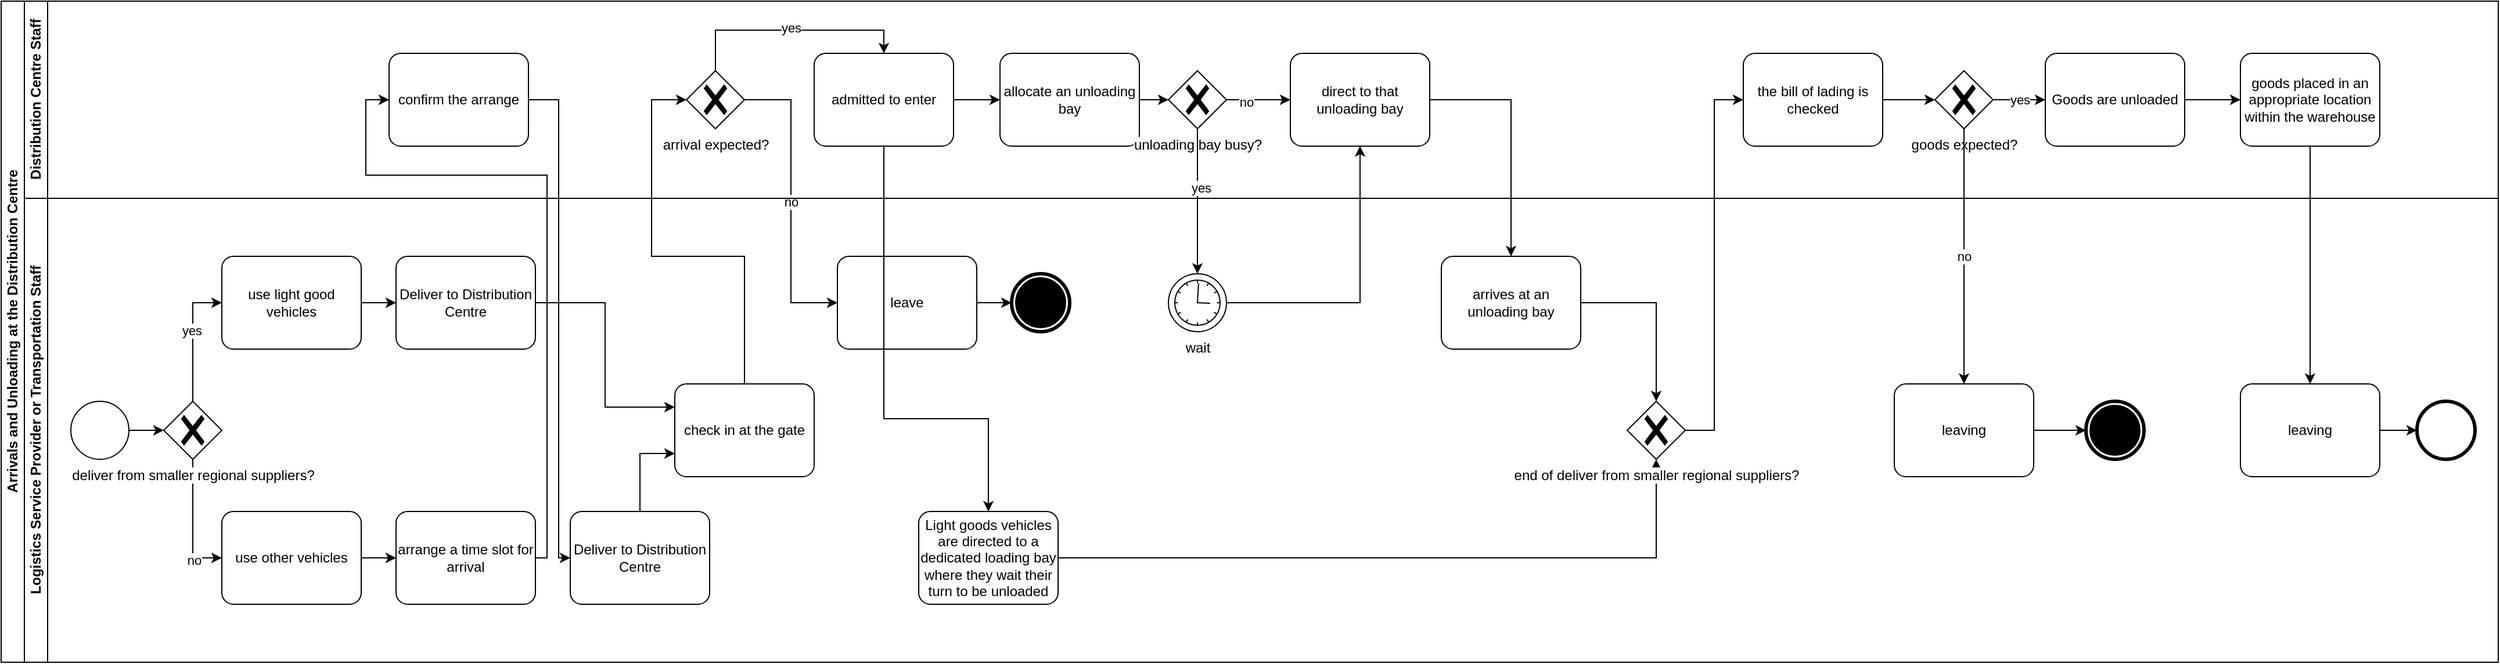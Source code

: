 <mxfile version="20.7.4" type="device"><diagram id="prtHgNgQTEPvFCAcTncT" name="Page-1"><mxGraphModel dx="1466" dy="983" grid="1" gridSize="10" guides="1" tooltips="1" connect="1" arrows="1" fold="1" page="1" pageScale="1" pageWidth="827" pageHeight="1169" math="0" shadow="0"><root><mxCell id="0"/><mxCell id="1" parent="0"/><mxCell id="dNxyNK7c78bLwvsdeMH5-19" value="Arrivals and Unloading at the Distribution Centre" style="swimlane;html=1;childLayout=stackLayout;resizeParent=1;resizeParentMax=0;horizontal=0;startSize=20;horizontalStack=0;" parent="1" vertex="1"><mxGeometry x="20" y="10" width="2150" height="570" as="geometry"/></mxCell><mxCell id="dNxyNK7c78bLwvsdeMH5-20" value="Distribution Centre Staff" style="swimlane;html=1;startSize=20;horizontal=0;" parent="dNxyNK7c78bLwvsdeMH5-19" vertex="1"><mxGeometry x="20" width="2130" height="170" as="geometry"/></mxCell><mxCell id="9vfFy7WsnPn63yoWbIUF-13" value="confirm the arrange" style="points=[[0.25,0,0],[0.5,0,0],[0.75,0,0],[1,0.25,0],[1,0.5,0],[1,0.75,0],[0.75,1,0],[0.5,1,0],[0.25,1,0],[0,0.75,0],[0,0.5,0],[0,0.25,0]];shape=mxgraph.bpmn.task;whiteSpace=wrap;rectStyle=rounded;size=10;html=1;taskMarker=abstract;" vertex="1" parent="dNxyNK7c78bLwvsdeMH5-20"><mxGeometry x="314" y="45" width="120" height="80" as="geometry"/></mxCell><mxCell id="jybm4fPGBQml7Ri3tgQ--9" value="arrival&amp;nbsp;expected?" style="points=[[0.25,0.25,0],[0.5,0,0],[0.75,0.25,0],[1,0.5,0],[0.75,0.75,0],[0.5,1,0],[0.25,0.75,0],[0,0.5,0]];shape=mxgraph.bpmn.gateway2;html=1;verticalLabelPosition=bottom;labelBackgroundColor=#ffffff;verticalAlign=top;align=center;perimeter=rhombusPerimeter;outlineConnect=0;outline=none;symbol=none;gwType=exclusive;" parent="dNxyNK7c78bLwvsdeMH5-20" vertex="1"><mxGeometry x="570" y="60" width="50" height="50" as="geometry"/></mxCell><mxCell id="jybm4fPGBQml7Ri3tgQ--11" value="admitted to enter" style="points=[[0.25,0,0],[0.5,0,0],[0.75,0,0],[1,0.25,0],[1,0.5,0],[1,0.75,0],[0.75,1,0],[0.5,1,0],[0.25,1,0],[0,0.75,0],[0,0.5,0],[0,0.25,0]];shape=mxgraph.bpmn.task;whiteSpace=wrap;rectStyle=rounded;size=10;html=1;taskMarker=abstract;" parent="dNxyNK7c78bLwvsdeMH5-20" vertex="1"><mxGeometry x="680" y="45" width="120" height="80" as="geometry"/></mxCell><mxCell id="jybm4fPGBQml7Ri3tgQ--13" style="edgeStyle=orthogonalEdgeStyle;rounded=0;orthogonalLoop=1;jettySize=auto;html=1;exitX=0.5;exitY=0;exitDx=0;exitDy=0;exitPerimeter=0;entryX=0.5;entryY=0;entryDx=0;entryDy=0;entryPerimeter=0;" parent="dNxyNK7c78bLwvsdeMH5-20" source="jybm4fPGBQml7Ri3tgQ--9" target="jybm4fPGBQml7Ri3tgQ--11" edge="1"><mxGeometry relative="1" as="geometry"/></mxCell><mxCell id="jybm4fPGBQml7Ri3tgQ--18" value="yes" style="edgeLabel;html=1;align=center;verticalAlign=middle;resizable=0;points=[];" parent="jybm4fPGBQml7Ri3tgQ--13" vertex="1" connectable="0"><mxGeometry y="3" relative="1" as="geometry"><mxPoint y="1" as="offset"/></mxGeometry></mxCell><mxCell id="jybm4fPGBQml7Ri3tgQ--14" value="allocate an unloading bay" style="points=[[0.25,0,0],[0.5,0,0],[0.75,0,0],[1,0.25,0],[1,0.5,0],[1,0.75,0],[0.75,1,0],[0.5,1,0],[0.25,1,0],[0,0.75,0],[0,0.5,0],[0,0.25,0]];shape=mxgraph.bpmn.task;whiteSpace=wrap;rectStyle=rounded;size=10;html=1;taskMarker=abstract;" parent="dNxyNK7c78bLwvsdeMH5-20" vertex="1"><mxGeometry x="840" y="45" width="120" height="80" as="geometry"/></mxCell><mxCell id="jybm4fPGBQml7Ri3tgQ--15" style="edgeStyle=orthogonalEdgeStyle;rounded=0;orthogonalLoop=1;jettySize=auto;html=1;" parent="dNxyNK7c78bLwvsdeMH5-20" source="jybm4fPGBQml7Ri3tgQ--11" target="jybm4fPGBQml7Ri3tgQ--14" edge="1"><mxGeometry relative="1" as="geometry"/></mxCell><mxCell id="jybm4fPGBQml7Ri3tgQ--21" value="&lt;span style=&quot;background-color: rgb(251, 251, 251);&quot;&gt;unloading bay busy?&lt;/span&gt;" style="points=[[0.25,0.25,0],[0.5,0,0],[0.75,0.25,0],[1,0.5,0],[0.75,0.75,0],[0.5,1,0],[0.25,0.75,0],[0,0.5,0]];shape=mxgraph.bpmn.gateway2;html=1;verticalLabelPosition=bottom;labelBackgroundColor=#ffffff;verticalAlign=top;align=center;perimeter=rhombusPerimeter;outlineConnect=0;outline=none;symbol=none;gwType=exclusive;" parent="dNxyNK7c78bLwvsdeMH5-20" vertex="1"><mxGeometry x="985" y="60" width="50" height="50" as="geometry"/></mxCell><mxCell id="jybm4fPGBQml7Ri3tgQ--17" style="edgeStyle=orthogonalEdgeStyle;rounded=0;orthogonalLoop=1;jettySize=auto;html=1;entryX=0;entryY=0.5;entryDx=0;entryDy=0;entryPerimeter=0;" parent="dNxyNK7c78bLwvsdeMH5-20" source="jybm4fPGBQml7Ri3tgQ--14" target="jybm4fPGBQml7Ri3tgQ--21" edge="1"><mxGeometry relative="1" as="geometry"/></mxCell><mxCell id="9vfFy7WsnPn63yoWbIUF-26" value="direct&amp;nbsp;to that unloading bay" style="points=[[0.25,0,0],[0.5,0,0],[0.75,0,0],[1,0.25,0],[1,0.5,0],[1,0.75,0],[0.75,1,0],[0.5,1,0],[0.25,1,0],[0,0.75,0],[0,0.5,0],[0,0.25,0]];shape=mxgraph.bpmn.task;whiteSpace=wrap;rectStyle=rounded;size=10;html=1;taskMarker=abstract;" vertex="1" parent="dNxyNK7c78bLwvsdeMH5-20"><mxGeometry x="1090" y="45" width="120" height="80" as="geometry"/></mxCell><mxCell id="9vfFy7WsnPn63yoWbIUF-27" style="edgeStyle=orthogonalEdgeStyle;rounded=0;orthogonalLoop=1;jettySize=auto;html=1;" edge="1" parent="dNxyNK7c78bLwvsdeMH5-20" source="jybm4fPGBQml7Ri3tgQ--21" target="9vfFy7WsnPn63yoWbIUF-26"><mxGeometry relative="1" as="geometry"/></mxCell><mxCell id="9vfFy7WsnPn63yoWbIUF-28" value="no" style="edgeLabel;html=1;align=center;verticalAlign=middle;resizable=0;points=[];" vertex="1" connectable="0" parent="9vfFy7WsnPn63yoWbIUF-27"><mxGeometry x="-0.391" y="-2" relative="1" as="geometry"><mxPoint as="offset"/></mxGeometry></mxCell><mxCell id="9vfFy7WsnPn63yoWbIUF-43" style="edgeStyle=orthogonalEdgeStyle;rounded=0;orthogonalLoop=1;jettySize=auto;html=1;" edge="1" parent="dNxyNK7c78bLwvsdeMH5-20" source="9vfFy7WsnPn63yoWbIUF-40" target="9vfFy7WsnPn63yoWbIUF-42"><mxGeometry relative="1" as="geometry"/></mxCell><mxCell id="9vfFy7WsnPn63yoWbIUF-40" value="the bill of lading is checked" style="points=[[0.25,0,0],[0.5,0,0],[0.75,0,0],[1,0.25,0],[1,0.5,0],[1,0.75,0],[0.75,1,0],[0.5,1,0],[0.25,1,0],[0,0.75,0],[0,0.5,0],[0,0.25,0]];shape=mxgraph.bpmn.task;whiteSpace=wrap;rectStyle=rounded;size=10;html=1;taskMarker=abstract;" vertex="1" parent="dNxyNK7c78bLwvsdeMH5-20"><mxGeometry x="1480" y="45" width="120" height="80" as="geometry"/></mxCell><mxCell id="9vfFy7WsnPn63yoWbIUF-45" value="yes" style="edgeStyle=orthogonalEdgeStyle;rounded=0;orthogonalLoop=1;jettySize=auto;html=1;" edge="1" parent="dNxyNK7c78bLwvsdeMH5-20" source="9vfFy7WsnPn63yoWbIUF-42" target="9vfFy7WsnPn63yoWbIUF-44"><mxGeometry relative="1" as="geometry"/></mxCell><mxCell id="9vfFy7WsnPn63yoWbIUF-42" value="goods expected?&lt;br&gt;" style="points=[[0.25,0.25,0],[0.5,0,0],[0.75,0.25,0],[1,0.5,0],[0.75,0.75,0],[0.5,1,0],[0.25,0.75,0],[0,0.5,0]];shape=mxgraph.bpmn.gateway2;html=1;verticalLabelPosition=bottom;labelBackgroundColor=#ffffff;verticalAlign=top;align=center;perimeter=rhombusPerimeter;outlineConnect=0;outline=none;symbol=none;gwType=exclusive;" vertex="1" parent="dNxyNK7c78bLwvsdeMH5-20"><mxGeometry x="1645" y="60" width="50" height="50" as="geometry"/></mxCell><mxCell id="9vfFy7WsnPn63yoWbIUF-44" value="Goods are unloaded" style="points=[[0.25,0,0],[0.5,0,0],[0.75,0,0],[1,0.25,0],[1,0.5,0],[1,0.75,0],[0.75,1,0],[0.5,1,0],[0.25,1,0],[0,0.75,0],[0,0.5,0],[0,0.25,0]];shape=mxgraph.bpmn.task;whiteSpace=wrap;rectStyle=rounded;size=10;html=1;taskMarker=abstract;" vertex="1" parent="dNxyNK7c78bLwvsdeMH5-20"><mxGeometry x="1740" y="45" width="120" height="80" as="geometry"/></mxCell><mxCell id="9vfFy7WsnPn63yoWbIUF-14" style="edgeStyle=orthogonalEdgeStyle;rounded=0;orthogonalLoop=1;jettySize=auto;html=1;entryX=0;entryY=0.5;entryDx=0;entryDy=0;entryPerimeter=0;exitX=1;exitY=0.5;exitDx=0;exitDy=0;exitPerimeter=0;" edge="1" parent="dNxyNK7c78bLwvsdeMH5-19" source="jybm4fPGBQml7Ri3tgQ--2" target="9vfFy7WsnPn63yoWbIUF-13"><mxGeometry relative="1" as="geometry"><Array as="points"><mxPoint x="470" y="480"/><mxPoint x="470" y="150"/><mxPoint x="314" y="150"/><mxPoint x="314" y="85"/></Array></mxGeometry></mxCell><mxCell id="9vfFy7WsnPn63yoWbIUF-16" style="edgeStyle=orthogonalEdgeStyle;rounded=0;orthogonalLoop=1;jettySize=auto;html=1;" edge="1" parent="dNxyNK7c78bLwvsdeMH5-19" source="9vfFy7WsnPn63yoWbIUF-13" target="9vfFy7WsnPn63yoWbIUF-15"><mxGeometry relative="1" as="geometry"><Array as="points"><mxPoint x="480" y="85"/><mxPoint x="480" y="480"/></Array></mxGeometry></mxCell><mxCell id="9vfFy7WsnPn63yoWbIUF-19" style="edgeStyle=orthogonalEdgeStyle;rounded=0;orthogonalLoop=1;jettySize=auto;html=1;entryX=0;entryY=0.5;entryDx=0;entryDy=0;entryPerimeter=0;" edge="1" parent="dNxyNK7c78bLwvsdeMH5-19" source="jybm4fPGBQml7Ri3tgQ--6" target="jybm4fPGBQml7Ri3tgQ--9"><mxGeometry relative="1" as="geometry"/></mxCell><mxCell id="jybm4fPGBQml7Ri3tgQ--20" value="no" style="edgeStyle=orthogonalEdgeStyle;rounded=0;orthogonalLoop=1;jettySize=auto;html=1;exitX=1;exitY=0.5;exitDx=0;exitDy=0;exitPerimeter=0;" parent="dNxyNK7c78bLwvsdeMH5-19" source="jybm4fPGBQml7Ri3tgQ--9" target="jybm4fPGBQml7Ri3tgQ--34" edge="1"><mxGeometry relative="1" as="geometry"><mxPoint x="700" y="140" as="targetPoint"/><Array as="points"><mxPoint x="680" y="85"/></Array></mxGeometry></mxCell><mxCell id="9vfFy7WsnPn63yoWbIUF-24" style="edgeStyle=orthogonalEdgeStyle;rounded=0;orthogonalLoop=1;jettySize=auto;html=1;" edge="1" parent="dNxyNK7c78bLwvsdeMH5-19" source="jybm4fPGBQml7Ri3tgQ--21" target="9vfFy7WsnPn63yoWbIUF-23"><mxGeometry relative="1" as="geometry"/></mxCell><mxCell id="9vfFy7WsnPn63yoWbIUF-25" value="yes" style="edgeLabel;html=1;align=center;verticalAlign=middle;resizable=0;points=[];" vertex="1" connectable="0" parent="9vfFy7WsnPn63yoWbIUF-24"><mxGeometry x="-0.181" y="3" relative="1" as="geometry"><mxPoint as="offset"/></mxGeometry></mxCell><mxCell id="dNxyNK7c78bLwvsdeMH5-21" value="Logistics Service Provider or&amp;nbsp;Transportation Staff" style="swimlane;html=1;startSize=20;horizontal=0;" parent="dNxyNK7c78bLwvsdeMH5-19" vertex="1"><mxGeometry x="20" y="170" width="2130" height="400" as="geometry"/></mxCell><mxCell id="9vfFy7WsnPn63yoWbIUF-2" style="edgeStyle=orthogonalEdgeStyle;rounded=0;orthogonalLoop=1;jettySize=auto;html=1;" edge="1" parent="dNxyNK7c78bLwvsdeMH5-21" source="jybm4fPGBQml7Ri3tgQ--1" target="9vfFy7WsnPn63yoWbIUF-1"><mxGeometry relative="1" as="geometry"/></mxCell><mxCell id="jybm4fPGBQml7Ri3tgQ--1" value="" style="points=[[0.145,0.145,0],[0.5,0,0],[0.855,0.145,0],[1,0.5,0],[0.855,0.855,0],[0.5,1,0],[0.145,0.855,0],[0,0.5,0]];shape=mxgraph.bpmn.event;html=1;verticalLabelPosition=bottom;labelBackgroundColor=#ffffff;verticalAlign=top;align=center;perimeter=ellipsePerimeter;outlineConnect=0;aspect=fixed;outline=standard;symbol=general;" parent="dNxyNK7c78bLwvsdeMH5-21" vertex="1"><mxGeometry x="40" y="175" width="50" height="50" as="geometry"/></mxCell><mxCell id="9vfFy7WsnPn63yoWbIUF-5" style="edgeStyle=orthogonalEdgeStyle;rounded=0;orthogonalLoop=1;jettySize=auto;html=1;entryX=0;entryY=0.5;entryDx=0;entryDy=0;entryPerimeter=0;exitX=0.5;exitY=0;exitDx=0;exitDy=0;exitPerimeter=0;" edge="1" parent="dNxyNK7c78bLwvsdeMH5-21" source="9vfFy7WsnPn63yoWbIUF-1" target="9vfFy7WsnPn63yoWbIUF-3"><mxGeometry relative="1" as="geometry"/></mxCell><mxCell id="9vfFy7WsnPn63yoWbIUF-6" value="yes" style="edgeLabel;html=1;align=center;verticalAlign=middle;resizable=0;points=[];" vertex="1" connectable="0" parent="9vfFy7WsnPn63yoWbIUF-5"><mxGeometry x="0.105" y="1" relative="1" as="geometry"><mxPoint as="offset"/></mxGeometry></mxCell><mxCell id="9vfFy7WsnPn63yoWbIUF-7" style="edgeStyle=orthogonalEdgeStyle;rounded=0;orthogonalLoop=1;jettySize=auto;html=1;entryX=0;entryY=0.5;entryDx=0;entryDy=0;entryPerimeter=0;" edge="1" parent="dNxyNK7c78bLwvsdeMH5-21" source="9vfFy7WsnPn63yoWbIUF-1" target="9vfFy7WsnPn63yoWbIUF-4"><mxGeometry relative="1" as="geometry"/></mxCell><mxCell id="9vfFy7WsnPn63yoWbIUF-8" value="no" style="edgeLabel;html=1;align=center;verticalAlign=middle;resizable=0;points=[];" vertex="1" connectable="0" parent="9vfFy7WsnPn63yoWbIUF-7"><mxGeometry x="0.564" y="-2" relative="1" as="geometry"><mxPoint as="offset"/></mxGeometry></mxCell><mxCell id="9vfFy7WsnPn63yoWbIUF-1" value="deliver from&amp;nbsp;smaller regional suppliers?" style="points=[[0.25,0.25,0],[0.5,0,0],[0.75,0.25,0],[1,0.5,0],[0.75,0.75,0],[0.5,1,0],[0.25,0.75,0],[0,0.5,0]];shape=mxgraph.bpmn.gateway2;html=1;verticalLabelPosition=bottom;labelBackgroundColor=#ffffff;verticalAlign=top;align=center;perimeter=rhombusPerimeter;outlineConnect=0;outline=none;symbol=none;gwType=exclusive;" vertex="1" parent="dNxyNK7c78bLwvsdeMH5-21"><mxGeometry x="120" y="175" width="50" height="50" as="geometry"/></mxCell><mxCell id="9vfFy7WsnPn63yoWbIUF-10" style="edgeStyle=orthogonalEdgeStyle;rounded=0;orthogonalLoop=1;jettySize=auto;html=1;entryX=0;entryY=0.5;entryDx=0;entryDy=0;entryPerimeter=0;" edge="1" parent="dNxyNK7c78bLwvsdeMH5-21" source="9vfFy7WsnPn63yoWbIUF-3" target="9vfFy7WsnPn63yoWbIUF-9"><mxGeometry relative="1" as="geometry"/></mxCell><mxCell id="9vfFy7WsnPn63yoWbIUF-3" value="use light good vehicles" style="points=[[0.25,0,0],[0.5,0,0],[0.75,0,0],[1,0.25,0],[1,0.5,0],[1,0.75,0],[0.75,1,0],[0.5,1,0],[0.25,1,0],[0,0.75,0],[0,0.5,0],[0,0.25,0]];shape=mxgraph.bpmn.task;whiteSpace=wrap;rectStyle=rounded;size=10;html=1;taskMarker=abstract;" vertex="1" parent="dNxyNK7c78bLwvsdeMH5-21"><mxGeometry x="170" y="50" width="120" height="80" as="geometry"/></mxCell><mxCell id="9vfFy7WsnPn63yoWbIUF-12" style="edgeStyle=orthogonalEdgeStyle;rounded=0;orthogonalLoop=1;jettySize=auto;html=1;" edge="1" parent="dNxyNK7c78bLwvsdeMH5-21" source="9vfFy7WsnPn63yoWbIUF-4" target="jybm4fPGBQml7Ri3tgQ--2"><mxGeometry relative="1" as="geometry"/></mxCell><mxCell id="9vfFy7WsnPn63yoWbIUF-4" value="use other vehicles" style="points=[[0.25,0,0],[0.5,0,0],[0.75,0,0],[1,0.25,0],[1,0.5,0],[1,0.75,0],[0.75,1,0],[0.5,1,0],[0.25,1,0],[0,0.75,0],[0,0.5,0],[0,0.25,0]];shape=mxgraph.bpmn.task;whiteSpace=wrap;rectStyle=rounded;size=10;html=1;taskMarker=abstract;" vertex="1" parent="dNxyNK7c78bLwvsdeMH5-21"><mxGeometry x="170" y="270" width="120" height="80" as="geometry"/></mxCell><mxCell id="jybm4fPGBQml7Ri3tgQ--6" value="check in at the gate" style="points=[[0.25,0,0],[0.5,0,0],[0.75,0,0],[1,0.25,0],[1,0.5,0],[1,0.75,0],[0.75,1,0],[0.5,1,0],[0.25,1,0],[0,0.75,0],[0,0.5,0],[0,0.25,0]];shape=mxgraph.bpmn.task;whiteSpace=wrap;rectStyle=rounded;size=10;html=1;taskMarker=abstract;" parent="dNxyNK7c78bLwvsdeMH5-21" vertex="1"><mxGeometry x="560" y="160" width="120" height="80" as="geometry"/></mxCell><mxCell id="9vfFy7WsnPn63yoWbIUF-11" style="edgeStyle=orthogonalEdgeStyle;rounded=0;orthogonalLoop=1;jettySize=auto;html=1;entryX=0;entryY=0.25;entryDx=0;entryDy=0;entryPerimeter=0;" edge="1" parent="dNxyNK7c78bLwvsdeMH5-21" source="9vfFy7WsnPn63yoWbIUF-9" target="jybm4fPGBQml7Ri3tgQ--6"><mxGeometry relative="1" as="geometry"/></mxCell><mxCell id="9vfFy7WsnPn63yoWbIUF-9" value="Deliver to Distribution Centre" style="points=[[0.25,0,0],[0.5,0,0],[0.75,0,0],[1,0.25,0],[1,0.5,0],[1,0.75,0],[0.75,1,0],[0.5,1,0],[0.25,1,0],[0,0.75,0],[0,0.5,0],[0,0.25,0]];shape=mxgraph.bpmn.task;whiteSpace=wrap;rectStyle=rounded;size=10;html=1;taskMarker=abstract;" vertex="1" parent="dNxyNK7c78bLwvsdeMH5-21"><mxGeometry x="320" y="50" width="120" height="80" as="geometry"/></mxCell><mxCell id="jybm4fPGBQml7Ri3tgQ--2" value="arrange a time slot for arrival" style="points=[[0.25,0,0],[0.5,0,0],[0.75,0,0],[1,0.25,0],[1,0.5,0],[1,0.75,0],[0.75,1,0],[0.5,1,0],[0.25,1,0],[0,0.75,0],[0,0.5,0],[0,0.25,0]];shape=mxgraph.bpmn.task;whiteSpace=wrap;rectStyle=rounded;size=10;html=1;taskMarker=abstract;" parent="dNxyNK7c78bLwvsdeMH5-21" vertex="1"><mxGeometry x="320" y="270" width="120" height="80" as="geometry"/></mxCell><mxCell id="9vfFy7WsnPn63yoWbIUF-18" style="edgeStyle=orthogonalEdgeStyle;rounded=0;orthogonalLoop=1;jettySize=auto;html=1;entryX=0;entryY=0.75;entryDx=0;entryDy=0;entryPerimeter=0;" edge="1" parent="dNxyNK7c78bLwvsdeMH5-21" source="9vfFy7WsnPn63yoWbIUF-15" target="jybm4fPGBQml7Ri3tgQ--6"><mxGeometry relative="1" as="geometry"><mxPoint x="620" y="309.941" as="targetPoint"/></mxGeometry></mxCell><mxCell id="9vfFy7WsnPn63yoWbIUF-15" value="Deliver to Distribution Centre" style="points=[[0.25,0,0],[0.5,0,0],[0.75,0,0],[1,0.25,0],[1,0.5,0],[1,0.75,0],[0.75,1,0],[0.5,1,0],[0.25,1,0],[0,0.75,0],[0,0.5,0],[0,0.25,0]];shape=mxgraph.bpmn.task;whiteSpace=wrap;rectStyle=rounded;size=10;html=1;taskMarker=abstract;" vertex="1" parent="dNxyNK7c78bLwvsdeMH5-21"><mxGeometry x="470" y="270" width="120" height="80" as="geometry"/></mxCell><mxCell id="9vfFy7WsnPn63yoWbIUF-30" style="edgeStyle=orthogonalEdgeStyle;rounded=0;orthogonalLoop=1;jettySize=auto;html=1;" edge="1" parent="dNxyNK7c78bLwvsdeMH5-21" source="jybm4fPGBQml7Ri3tgQ--34" target="jybm4fPGBQml7Ri3tgQ--35"><mxGeometry relative="1" as="geometry"/></mxCell><mxCell id="jybm4fPGBQml7Ri3tgQ--34" value="leave" style="points=[[0.25,0,0],[0.5,0,0],[0.75,0,0],[1,0.25,0],[1,0.5,0],[1,0.75,0],[0.75,1,0],[0.5,1,0],[0.25,1,0],[0,0.75,0],[0,0.5,0],[0,0.25,0]];shape=mxgraph.bpmn.task;whiteSpace=wrap;rectStyle=rounded;size=10;html=1;taskMarker=abstract;" parent="dNxyNK7c78bLwvsdeMH5-21" vertex="1"><mxGeometry x="700" y="50" width="120" height="80" as="geometry"/></mxCell><mxCell id="jybm4fPGBQml7Ri3tgQ--35" value="" style="points=[[0.145,0.145,0],[0.5,0,0],[0.855,0.145,0],[1,0.5,0],[0.855,0.855,0],[0.5,1,0],[0.145,0.855,0],[0,0.5,0]];shape=mxgraph.bpmn.event;html=1;verticalLabelPosition=bottom;labelBackgroundColor=#ffffff;verticalAlign=top;align=center;perimeter=ellipsePerimeter;outlineConnect=0;aspect=fixed;outline=end;symbol=terminate;" parent="dNxyNK7c78bLwvsdeMH5-21" vertex="1"><mxGeometry x="850" y="65" width="50" height="50" as="geometry"/></mxCell><mxCell id="9vfFy7WsnPn63yoWbIUF-39" style="edgeStyle=orthogonalEdgeStyle;rounded=0;orthogonalLoop=1;jettySize=auto;html=1;entryX=0.5;entryY=1;entryDx=0;entryDy=0;entryPerimeter=0;" edge="1" parent="dNxyNK7c78bLwvsdeMH5-21" source="9vfFy7WsnPn63yoWbIUF-21" target="9vfFy7WsnPn63yoWbIUF-37"><mxGeometry relative="1" as="geometry"/></mxCell><mxCell id="9vfFy7WsnPn63yoWbIUF-21" value="Light goods vehicles are directed to a dedicated loading bay where they wait their turn to be unloaded" style="points=[[0.25,0,0],[0.5,0,0],[0.75,0,0],[1,0.25,0],[1,0.5,0],[1,0.75,0],[0.75,1,0],[0.5,1,0],[0.25,1,0],[0,0.75,0],[0,0.5,0],[0,0.25,0]];shape=mxgraph.bpmn.task;whiteSpace=wrap;rectStyle=rounded;size=10;html=1;taskMarker=abstract;" vertex="1" parent="dNxyNK7c78bLwvsdeMH5-21"><mxGeometry x="770" y="270" width="120" height="80" as="geometry"/></mxCell><mxCell id="9vfFy7WsnPn63yoWbIUF-23" value="wait" style="points=[[0.145,0.145,0],[0.5,0,0],[0.855,0.145,0],[1,0.5,0],[0.855,0.855,0],[0.5,1,0],[0.145,0.855,0],[0,0.5,0]];shape=mxgraph.bpmn.event;html=1;verticalLabelPosition=bottom;labelBackgroundColor=#ffffff;verticalAlign=top;align=center;perimeter=ellipsePerimeter;outlineConnect=0;aspect=fixed;outline=standard;symbol=timer;" vertex="1" parent="dNxyNK7c78bLwvsdeMH5-21"><mxGeometry x="985" y="65" width="50" height="50" as="geometry"/></mxCell><mxCell id="9vfFy7WsnPn63yoWbIUF-38" style="edgeStyle=orthogonalEdgeStyle;rounded=0;orthogonalLoop=1;jettySize=auto;html=1;entryX=0.5;entryY=0;entryDx=0;entryDy=0;entryPerimeter=0;" edge="1" parent="dNxyNK7c78bLwvsdeMH5-21" source="9vfFy7WsnPn63yoWbIUF-31" target="9vfFy7WsnPn63yoWbIUF-37"><mxGeometry relative="1" as="geometry"/></mxCell><mxCell id="9vfFy7WsnPn63yoWbIUF-31" value="arrives at an unloading bay" style="points=[[0.25,0,0],[0.5,0,0],[0.75,0,0],[1,0.25,0],[1,0.5,0],[1,0.75,0],[0.75,1,0],[0.5,1,0],[0.25,1,0],[0,0.75,0],[0,0.5,0],[0,0.25,0]];shape=mxgraph.bpmn.task;whiteSpace=wrap;rectStyle=rounded;size=10;html=1;taskMarker=abstract;" vertex="1" parent="dNxyNK7c78bLwvsdeMH5-21"><mxGeometry x="1220" y="50" width="120" height="80" as="geometry"/></mxCell><mxCell id="9vfFy7WsnPn63yoWbIUF-37" value="end of deliver from&amp;nbsp;smaller regional suppliers?" style="points=[[0.25,0.25,0],[0.5,0,0],[0.75,0.25,0],[1,0.5,0],[0.75,0.75,0],[0.5,1,0],[0.25,0.75,0],[0,0.5,0]];shape=mxgraph.bpmn.gateway2;html=1;verticalLabelPosition=bottom;labelBackgroundColor=#ffffff;verticalAlign=top;align=center;perimeter=rhombusPerimeter;outlineConnect=0;outline=none;symbol=none;gwType=exclusive;" vertex="1" parent="dNxyNK7c78bLwvsdeMH5-21"><mxGeometry x="1380" y="175" width="50" height="50" as="geometry"/></mxCell><mxCell id="9vfFy7WsnPn63yoWbIUF-51" style="edgeStyle=orthogonalEdgeStyle;rounded=0;orthogonalLoop=1;jettySize=auto;html=1;" edge="1" parent="dNxyNK7c78bLwvsdeMH5-21" source="9vfFy7WsnPn63yoWbIUF-48" target="9vfFy7WsnPn63yoWbIUF-52"><mxGeometry relative="1" as="geometry"><mxPoint x="1775" y="200" as="targetPoint"/></mxGeometry></mxCell><mxCell id="9vfFy7WsnPn63yoWbIUF-48" value="leaving" style="points=[[0.25,0,0],[0.5,0,0],[0.75,0,0],[1,0.25,0],[1,0.5,0],[1,0.75,0],[0.75,1,0],[0.5,1,0],[0.25,1,0],[0,0.75,0],[0,0.5,0],[0,0.25,0]];shape=mxgraph.bpmn.task;whiteSpace=wrap;rectStyle=rounded;size=10;html=1;taskMarker=abstract;" vertex="1" parent="dNxyNK7c78bLwvsdeMH5-21"><mxGeometry x="1610" y="160" width="120" height="80" as="geometry"/></mxCell><mxCell id="9vfFy7WsnPn63yoWbIUF-52" value="" style="points=[[0.145,0.145,0],[0.5,0,0],[0.855,0.145,0],[1,0.5,0],[0.855,0.855,0],[0.5,1,0],[0.145,0.855,0],[0,0.5,0]];shape=mxgraph.bpmn.event;html=1;verticalLabelPosition=bottom;labelBackgroundColor=#ffffff;verticalAlign=top;align=center;perimeter=ellipsePerimeter;outlineConnect=0;aspect=fixed;outline=end;symbol=terminate;" vertex="1" parent="dNxyNK7c78bLwvsdeMH5-21"><mxGeometry x="1775" y="175" width="50" height="50" as="geometry"/></mxCell><mxCell id="9vfFy7WsnPn63yoWbIUF-53" value="leaving" style="points=[[0.25,0,0],[0.5,0,0],[0.75,0,0],[1,0.25,0],[1,0.5,0],[1,0.75,0],[0.75,1,0],[0.5,1,0],[0.25,1,0],[0,0.75,0],[0,0.5,0],[0,0.25,0]];shape=mxgraph.bpmn.task;whiteSpace=wrap;rectStyle=rounded;size=10;html=1;taskMarker=abstract;" vertex="1" parent="dNxyNK7c78bLwvsdeMH5-21"><mxGeometry x="1908" y="160" width="120" height="80" as="geometry"/></mxCell><mxCell id="9vfFy7WsnPn63yoWbIUF-29" style="edgeStyle=orthogonalEdgeStyle;rounded=0;orthogonalLoop=1;jettySize=auto;html=1;" edge="1" parent="dNxyNK7c78bLwvsdeMH5-19" source="9vfFy7WsnPn63yoWbIUF-23" target="9vfFy7WsnPn63yoWbIUF-26"><mxGeometry relative="1" as="geometry"/></mxCell><mxCell id="9vfFy7WsnPn63yoWbIUF-32" style="edgeStyle=orthogonalEdgeStyle;rounded=0;orthogonalLoop=1;jettySize=auto;html=1;" edge="1" parent="dNxyNK7c78bLwvsdeMH5-19" source="9vfFy7WsnPn63yoWbIUF-26" target="9vfFy7WsnPn63yoWbIUF-31"><mxGeometry relative="1" as="geometry"/></mxCell><mxCell id="9vfFy7WsnPn63yoWbIUF-35" style="edgeStyle=orthogonalEdgeStyle;rounded=0;orthogonalLoop=1;jettySize=auto;html=1;" edge="1" parent="dNxyNK7c78bLwvsdeMH5-19" source="jybm4fPGBQml7Ri3tgQ--11" target="9vfFy7WsnPn63yoWbIUF-21"><mxGeometry relative="1" as="geometry"><Array as="points"><mxPoint x="760" y="360"/><mxPoint x="850" y="360"/></Array></mxGeometry></mxCell><mxCell id="9vfFy7WsnPn63yoWbIUF-41" style="edgeStyle=orthogonalEdgeStyle;rounded=0;orthogonalLoop=1;jettySize=auto;html=1;entryX=0;entryY=0.5;entryDx=0;entryDy=0;entryPerimeter=0;" edge="1" parent="dNxyNK7c78bLwvsdeMH5-19" source="9vfFy7WsnPn63yoWbIUF-37" target="9vfFy7WsnPn63yoWbIUF-40"><mxGeometry relative="1" as="geometry"/></mxCell><mxCell id="9vfFy7WsnPn63yoWbIUF-49" value="no" style="edgeStyle=orthogonalEdgeStyle;rounded=0;orthogonalLoop=1;jettySize=auto;html=1;" edge="1" parent="dNxyNK7c78bLwvsdeMH5-19" source="9vfFy7WsnPn63yoWbIUF-42" target="9vfFy7WsnPn63yoWbIUF-48"><mxGeometry relative="1" as="geometry"/></mxCell><mxCell id="9vfFy7WsnPn63yoWbIUF-55" style="edgeStyle=orthogonalEdgeStyle;rounded=0;orthogonalLoop=1;jettySize=auto;html=1;" edge="1" parent="1" source="9vfFy7WsnPn63yoWbIUF-46" target="9vfFy7WsnPn63yoWbIUF-53"><mxGeometry relative="1" as="geometry"/></mxCell><mxCell id="9vfFy7WsnPn63yoWbIUF-46" value="goods placed in an appropriate location within the warehouse" style="points=[[0.25,0,0],[0.5,0,0],[0.75,0,0],[1,0.25,0],[1,0.5,0],[1,0.75,0],[0.75,1,0],[0.5,1,0],[0.25,1,0],[0,0.75,0],[0,0.5,0],[0,0.25,0]];shape=mxgraph.bpmn.task;whiteSpace=wrap;rectStyle=rounded;size=10;html=1;taskMarker=abstract;" vertex="1" parent="1"><mxGeometry x="1948" y="55" width="120" height="80" as="geometry"/></mxCell><mxCell id="9vfFy7WsnPn63yoWbIUF-47" style="edgeStyle=orthogonalEdgeStyle;rounded=0;orthogonalLoop=1;jettySize=auto;html=1;" edge="1" parent="1" source="9vfFy7WsnPn63yoWbIUF-44" target="9vfFy7WsnPn63yoWbIUF-46"><mxGeometry relative="1" as="geometry"/></mxCell><mxCell id="9vfFy7WsnPn63yoWbIUF-56" value="" style="points=[[0.145,0.145,0],[0.5,0,0],[0.855,0.145,0],[1,0.5,0],[0.855,0.855,0],[0.5,1,0],[0.145,0.855,0],[0,0.5,0]];shape=mxgraph.bpmn.event;html=1;verticalLabelPosition=bottom;labelBackgroundColor=#ffffff;verticalAlign=top;align=center;perimeter=ellipsePerimeter;outlineConnect=0;aspect=fixed;outline=end;symbol=terminate2;" vertex="1" parent="1"><mxGeometry x="2100" y="355" width="50" height="50" as="geometry"/></mxCell><mxCell id="9vfFy7WsnPn63yoWbIUF-57" style="edgeStyle=orthogonalEdgeStyle;rounded=0;orthogonalLoop=1;jettySize=auto;html=1;" edge="1" parent="1" source="9vfFy7WsnPn63yoWbIUF-53" target="9vfFy7WsnPn63yoWbIUF-56"><mxGeometry relative="1" as="geometry"/></mxCell></root></mxGraphModel></diagram></mxfile>